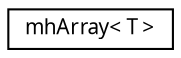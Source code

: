 digraph "Grafische Darstellung der Klassenhierarchie"
{
  edge [fontname="Sans",fontsize="10",labelfontname="Sans",labelfontsize="10"];
  node [fontname="Sans",fontsize="10",shape=record];
  rankdir="LR";
  Node0 [label="mhArray\< T \>",height=0.2,width=0.4,color="black", fillcolor="white", style="filled",URL="$de/dc3/classmhArray.html"];
}
